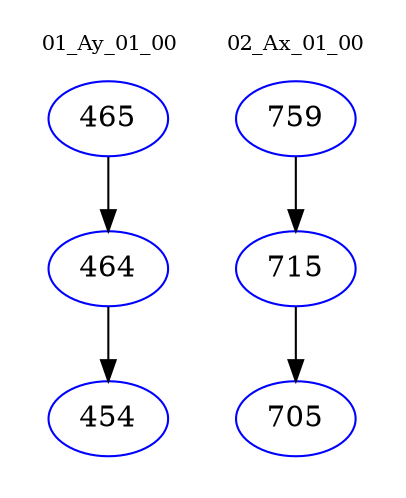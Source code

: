 digraph{
subgraph cluster_0 {
color = white
label = "01_Ay_01_00";
fontsize=10;
T0_465 [label="465", color="blue"]
T0_465 -> T0_464 [color="black"]
T0_464 [label="464", color="blue"]
T0_464 -> T0_454 [color="black"]
T0_454 [label="454", color="blue"]
}
subgraph cluster_1 {
color = white
label = "02_Ax_01_00";
fontsize=10;
T1_759 [label="759", color="blue"]
T1_759 -> T1_715 [color="black"]
T1_715 [label="715", color="blue"]
T1_715 -> T1_705 [color="black"]
T1_705 [label="705", color="blue"]
}
}
